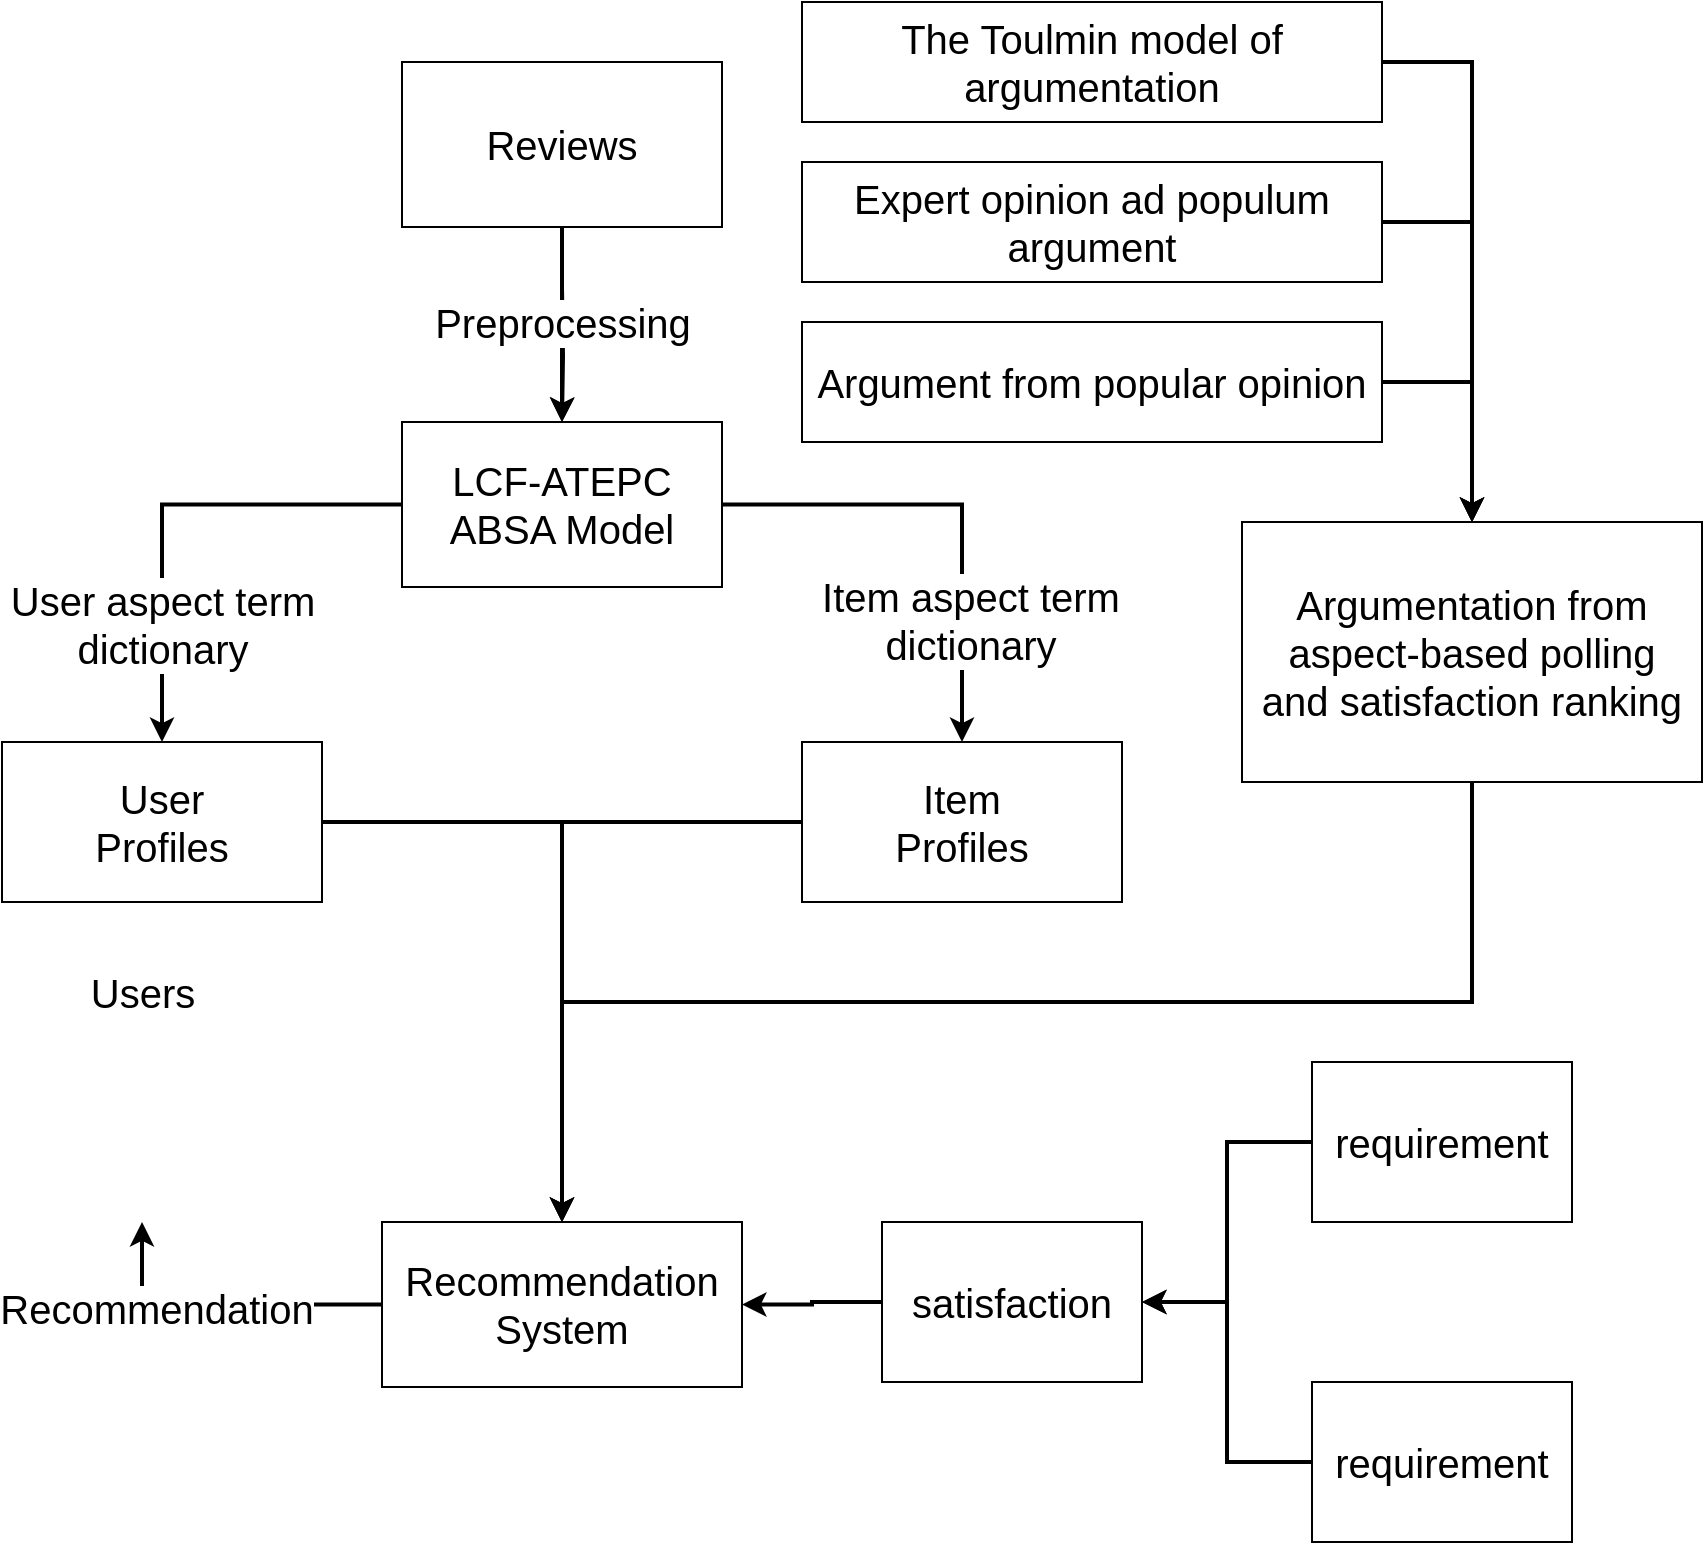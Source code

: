<mxfile version="20.2.7" type="github">
  <diagram id="ahrnxP7dzFnDoXyZlv80" name="第 1 页">
    <mxGraphModel dx="2253" dy="-400" grid="1" gridSize="10" guides="1" tooltips="1" connect="1" arrows="1" fold="1" page="1" pageScale="1" pageWidth="827" pageHeight="1169" math="0" shadow="0">
      <root>
        <mxCell id="0" />
        <mxCell id="1" parent="0" />
        <mxCell id="r_awI5zs8guKs30Cjc3F-1" value="Users" style="shape=image;html=1;verticalAlign=bottom;verticalLabelPosition=top;labelBackgroundColor=#ffffff;imageAspect=0;aspect=fixed;image=https://cdn2.iconfinder.com/data/icons/font-awesome/1792/user-128.png;fontSize=20;labelPosition=center;align=center;" vertex="1" parent="1">
          <mxGeometry x="-260" y="2300" width="100" height="100" as="geometry" />
        </mxCell>
        <mxCell id="r_awI5zs8guKs30Cjc3F-2" value="" style="edgeStyle=orthogonalEdgeStyle;rounded=0;orthogonalLoop=1;jettySize=auto;html=1;fontSize=20;strokeWidth=2;" edge="1" parent="1" target="r_awI5zs8guKs30Cjc3F-11">
          <mxGeometry relative="1" as="geometry">
            <mxPoint y="1932.5" as="sourcePoint" />
          </mxGeometry>
        </mxCell>
        <mxCell id="r_awI5zs8guKs30Cjc3F-3" style="edgeStyle=orthogonalEdgeStyle;rounded=0;orthogonalLoop=1;jettySize=auto;html=1;fontSize=20;strokeWidth=2;" edge="1" parent="1" source="r_awI5zs8guKs30Cjc3F-4" target="r_awI5zs8guKs30Cjc3F-17">
          <mxGeometry relative="1" as="geometry" />
        </mxCell>
        <mxCell id="r_awI5zs8guKs30Cjc3F-4" value="Item&lt;br&gt;Profiles" style="whiteSpace=wrap;html=1;fontSize=20;" vertex="1" parent="1">
          <mxGeometry x="120" y="2160" width="160" height="80" as="geometry" />
        </mxCell>
        <mxCell id="r_awI5zs8guKs30Cjc3F-5" style="edgeStyle=orthogonalEdgeStyle;rounded=0;orthogonalLoop=1;jettySize=auto;html=1;fontSize=20;strokeWidth=2;" edge="1" parent="1" source="r_awI5zs8guKs30Cjc3F-6" target="r_awI5zs8guKs30Cjc3F-17">
          <mxGeometry relative="1" as="geometry" />
        </mxCell>
        <mxCell id="r_awI5zs8guKs30Cjc3F-6" value="User&lt;br&gt;Profiles" style="whiteSpace=wrap;html=1;fontSize=20;" vertex="1" parent="1">
          <mxGeometry x="-280" y="2160" width="160" height="80" as="geometry" />
        </mxCell>
        <mxCell id="r_awI5zs8guKs30Cjc3F-7" style="edgeStyle=orthogonalEdgeStyle;rounded=0;orthogonalLoop=1;jettySize=auto;html=1;fontSize=20;strokeWidth=2;" edge="1" parent="1" source="r_awI5zs8guKs30Cjc3F-11" target="r_awI5zs8guKs30Cjc3F-4">
          <mxGeometry relative="1" as="geometry" />
        </mxCell>
        <mxCell id="r_awI5zs8guKs30Cjc3F-8" value="Item aspect term&lt;br&gt;dictionary" style="edgeLabel;html=1;align=center;verticalAlign=middle;resizable=0;points=[];fontSize=20;" vertex="1" connectable="0" parent="r_awI5zs8guKs30Cjc3F-7">
          <mxGeometry x="0.489" y="4" relative="1" as="geometry">
            <mxPoint as="offset" />
          </mxGeometry>
        </mxCell>
        <mxCell id="r_awI5zs8guKs30Cjc3F-9" style="edgeStyle=orthogonalEdgeStyle;rounded=0;orthogonalLoop=1;jettySize=auto;html=1;entryX=0.5;entryY=0;entryDx=0;entryDy=0;fontSize=20;strokeWidth=2;" edge="1" parent="1" source="r_awI5zs8guKs30Cjc3F-11" target="r_awI5zs8guKs30Cjc3F-6">
          <mxGeometry relative="1" as="geometry" />
        </mxCell>
        <mxCell id="r_awI5zs8guKs30Cjc3F-10" value="User aspect term&lt;br&gt;dictionary" style="edgeLabel;html=1;align=center;verticalAlign=middle;resizable=0;points=[];fontSize=20;" vertex="1" connectable="0" parent="r_awI5zs8guKs30Cjc3F-9">
          <mxGeometry x="0.21" y="-1" relative="1" as="geometry">
            <mxPoint x="1" y="35" as="offset" />
          </mxGeometry>
        </mxCell>
        <mxCell id="r_awI5zs8guKs30Cjc3F-11" value="LCF-ATEPC&lt;br&gt;ABSA Model" style="whiteSpace=wrap;html=1;fontSize=20;" vertex="1" parent="1">
          <mxGeometry x="-80" y="2000" width="160" height="82.5" as="geometry" />
        </mxCell>
        <mxCell id="r_awI5zs8guKs30Cjc3F-12" value="" style="edgeStyle=orthogonalEdgeStyle;rounded=0;orthogonalLoop=1;jettySize=auto;html=1;fontSize=20;strokeWidth=2;" edge="1" parent="1" source="r_awI5zs8guKs30Cjc3F-14" target="r_awI5zs8guKs30Cjc3F-11">
          <mxGeometry relative="1" as="geometry" />
        </mxCell>
        <mxCell id="r_awI5zs8guKs30Cjc3F-13" value="Preprocessing" style="edgeLabel;html=1;align=center;verticalAlign=middle;resizable=0;points=[];fontSize=20;" vertex="1" connectable="0" parent="r_awI5zs8guKs30Cjc3F-12">
          <mxGeometry x="-0.23" y="1" relative="1" as="geometry">
            <mxPoint x="-1" y="10" as="offset" />
          </mxGeometry>
        </mxCell>
        <mxCell id="r_awI5zs8guKs30Cjc3F-14" value="Reviews" style="whiteSpace=wrap;html=1;fontSize=20;" vertex="1" parent="1">
          <mxGeometry x="-80" y="1820" width="160" height="82.5" as="geometry" />
        </mxCell>
        <mxCell id="r_awI5zs8guKs30Cjc3F-15" style="edgeStyle=orthogonalEdgeStyle;rounded=0;orthogonalLoop=1;jettySize=auto;html=1;entryX=0.5;entryY=1;entryDx=0;entryDy=0;fontSize=20;strokeWidth=2;" edge="1" parent="1" source="r_awI5zs8guKs30Cjc3F-17" target="r_awI5zs8guKs30Cjc3F-1">
          <mxGeometry relative="1" as="geometry" />
        </mxCell>
        <mxCell id="r_awI5zs8guKs30Cjc3F-16" value="Recommendation" style="edgeLabel;html=1;align=center;verticalAlign=middle;resizable=0;points=[];fontSize=20;" vertex="1" connectable="0" parent="r_awI5zs8guKs30Cjc3F-15">
          <mxGeometry x="0.402" y="1" relative="1" as="geometry">
            <mxPoint as="offset" />
          </mxGeometry>
        </mxCell>
        <mxCell id="r_awI5zs8guKs30Cjc3F-17" value="Recommendation System" style="whiteSpace=wrap;html=1;fontSize=20;" vertex="1" parent="1">
          <mxGeometry x="-90" y="2400" width="180" height="82.5" as="geometry" />
        </mxCell>
        <mxCell id="r_awI5zs8guKs30Cjc3F-18" style="edgeStyle=orthogonalEdgeStyle;rounded=0;orthogonalLoop=1;jettySize=auto;html=1;entryX=0.5;entryY=0;entryDx=0;entryDy=0;fontSize=20;strokeWidth=2;exitX=0.5;exitY=1;exitDx=0;exitDy=0;" edge="1" parent="1" source="r_awI5zs8guKs30Cjc3F-19" target="r_awI5zs8guKs30Cjc3F-17">
          <mxGeometry relative="1" as="geometry" />
        </mxCell>
        <mxCell id="r_awI5zs8guKs30Cjc3F-19" value="Argumentation from aspect-based polling and satisfaction ranking" style="whiteSpace=wrap;html=1;fontSize=20;spacing=5;" vertex="1" parent="1">
          <mxGeometry x="340" y="2050" width="230" height="130" as="geometry" />
        </mxCell>
        <mxCell id="r_awI5zs8guKs30Cjc3F-20" style="edgeStyle=orthogonalEdgeStyle;rounded=0;orthogonalLoop=1;jettySize=auto;html=1;entryX=0.5;entryY=0;entryDx=0;entryDy=0;fontSize=20;strokeWidth=2;exitX=1;exitY=0.5;exitDx=0;exitDy=0;" edge="1" parent="1" source="r_awI5zs8guKs30Cjc3F-21" target="r_awI5zs8guKs30Cjc3F-19">
          <mxGeometry relative="1" as="geometry" />
        </mxCell>
        <mxCell id="r_awI5zs8guKs30Cjc3F-21" value="The Toulmin model of argumentation" style="whiteSpace=wrap;html=1;fontSize=20;" vertex="1" parent="1">
          <mxGeometry x="120" y="1790" width="290" height="60" as="geometry" />
        </mxCell>
        <mxCell id="r_awI5zs8guKs30Cjc3F-22" style="edgeStyle=orthogonalEdgeStyle;rounded=0;orthogonalLoop=1;jettySize=auto;html=1;fontSize=20;strokeWidth=2;exitX=1;exitY=0.5;exitDx=0;exitDy=0;" edge="1" parent="1" source="r_awI5zs8guKs30Cjc3F-23" target="r_awI5zs8guKs30Cjc3F-19">
          <mxGeometry relative="1" as="geometry" />
        </mxCell>
        <mxCell id="r_awI5zs8guKs30Cjc3F-23" value="Argument from popular opinion" style="whiteSpace=wrap;html=1;fontSize=20;" vertex="1" parent="1">
          <mxGeometry x="120" y="1950" width="290" height="60" as="geometry" />
        </mxCell>
        <mxCell id="r_awI5zs8guKs30Cjc3F-24" style="edgeStyle=orthogonalEdgeStyle;rounded=0;orthogonalLoop=1;jettySize=auto;html=1;fontSize=20;strokeWidth=2;exitX=1;exitY=0.5;exitDx=0;exitDy=0;" edge="1" parent="1" source="r_awI5zs8guKs30Cjc3F-25" target="r_awI5zs8guKs30Cjc3F-19">
          <mxGeometry relative="1" as="geometry" />
        </mxCell>
        <mxCell id="r_awI5zs8guKs30Cjc3F-25" value="Expert opinion ad populum argument" style="whiteSpace=wrap;html=1;fontSize=20;" vertex="1" parent="1">
          <mxGeometry x="120" y="1870" width="290" height="60" as="geometry" />
        </mxCell>
        <mxCell id="r_awI5zs8guKs30Cjc3F-26" value="" style="edgeStyle=orthogonalEdgeStyle;rounded=0;orthogonalLoop=1;jettySize=auto;html=1;strokeWidth=2;" edge="1" parent="1" source="r_awI5zs8guKs30Cjc3F-27" target="r_awI5zs8guKs30Cjc3F-31">
          <mxGeometry relative="1" as="geometry" />
        </mxCell>
        <mxCell id="r_awI5zs8guKs30Cjc3F-27" value="requirement" style="whiteSpace=wrap;html=1;fontSize=20;" vertex="1" parent="1">
          <mxGeometry x="375" y="2320" width="130" height="80" as="geometry" />
        </mxCell>
        <mxCell id="r_awI5zs8guKs30Cjc3F-28" style="edgeStyle=orthogonalEdgeStyle;rounded=0;orthogonalLoop=1;jettySize=auto;html=1;strokeWidth=2;" edge="1" parent="1" source="r_awI5zs8guKs30Cjc3F-29" target="r_awI5zs8guKs30Cjc3F-31">
          <mxGeometry relative="1" as="geometry" />
        </mxCell>
        <mxCell id="r_awI5zs8guKs30Cjc3F-29" value="requirement" style="whiteSpace=wrap;html=1;fontSize=20;" vertex="1" parent="1">
          <mxGeometry x="375" y="2480" width="130" height="80" as="geometry" />
        </mxCell>
        <mxCell id="r_awI5zs8guKs30Cjc3F-30" value="" style="edgeStyle=orthogonalEdgeStyle;rounded=0;orthogonalLoop=1;jettySize=auto;html=1;strokeWidth=2;" edge="1" parent="1" source="r_awI5zs8guKs30Cjc3F-31" target="r_awI5zs8guKs30Cjc3F-17">
          <mxGeometry relative="1" as="geometry" />
        </mxCell>
        <mxCell id="r_awI5zs8guKs30Cjc3F-31" value="satisfaction" style="whiteSpace=wrap;html=1;fontSize=20;" vertex="1" parent="1">
          <mxGeometry x="160" y="2400" width="130" height="80" as="geometry" />
        </mxCell>
      </root>
    </mxGraphModel>
  </diagram>
</mxfile>
